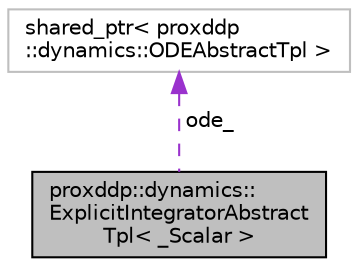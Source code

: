 digraph "proxddp::dynamics::ExplicitIntegratorAbstractTpl&lt; _Scalar &gt;"
{
 // LATEX_PDF_SIZE
  bgcolor="transparent";
  edge [fontname="Helvetica",fontsize="10",labelfontname="Helvetica",labelfontsize="10"];
  node [fontname="Helvetica",fontsize="10",shape=record];
  Node1 [label="proxddp::dynamics::\lExplicitIntegratorAbstract\lTpl\< _Scalar \>",height=0.2,width=0.4,color="black", fillcolor="grey75", style="filled", fontcolor="black",tooltip="Explicit integrators ."];
  Node2 -> Node1 [dir="back",color="darkorchid3",fontsize="10",style="dashed",label=" ode_" ,fontname="Helvetica"];
  Node2 [label="shared_ptr\< proxddp\l::dynamics::ODEAbstractTpl \>",height=0.2,width=0.4,color="grey75",tooltip=" "];
}
